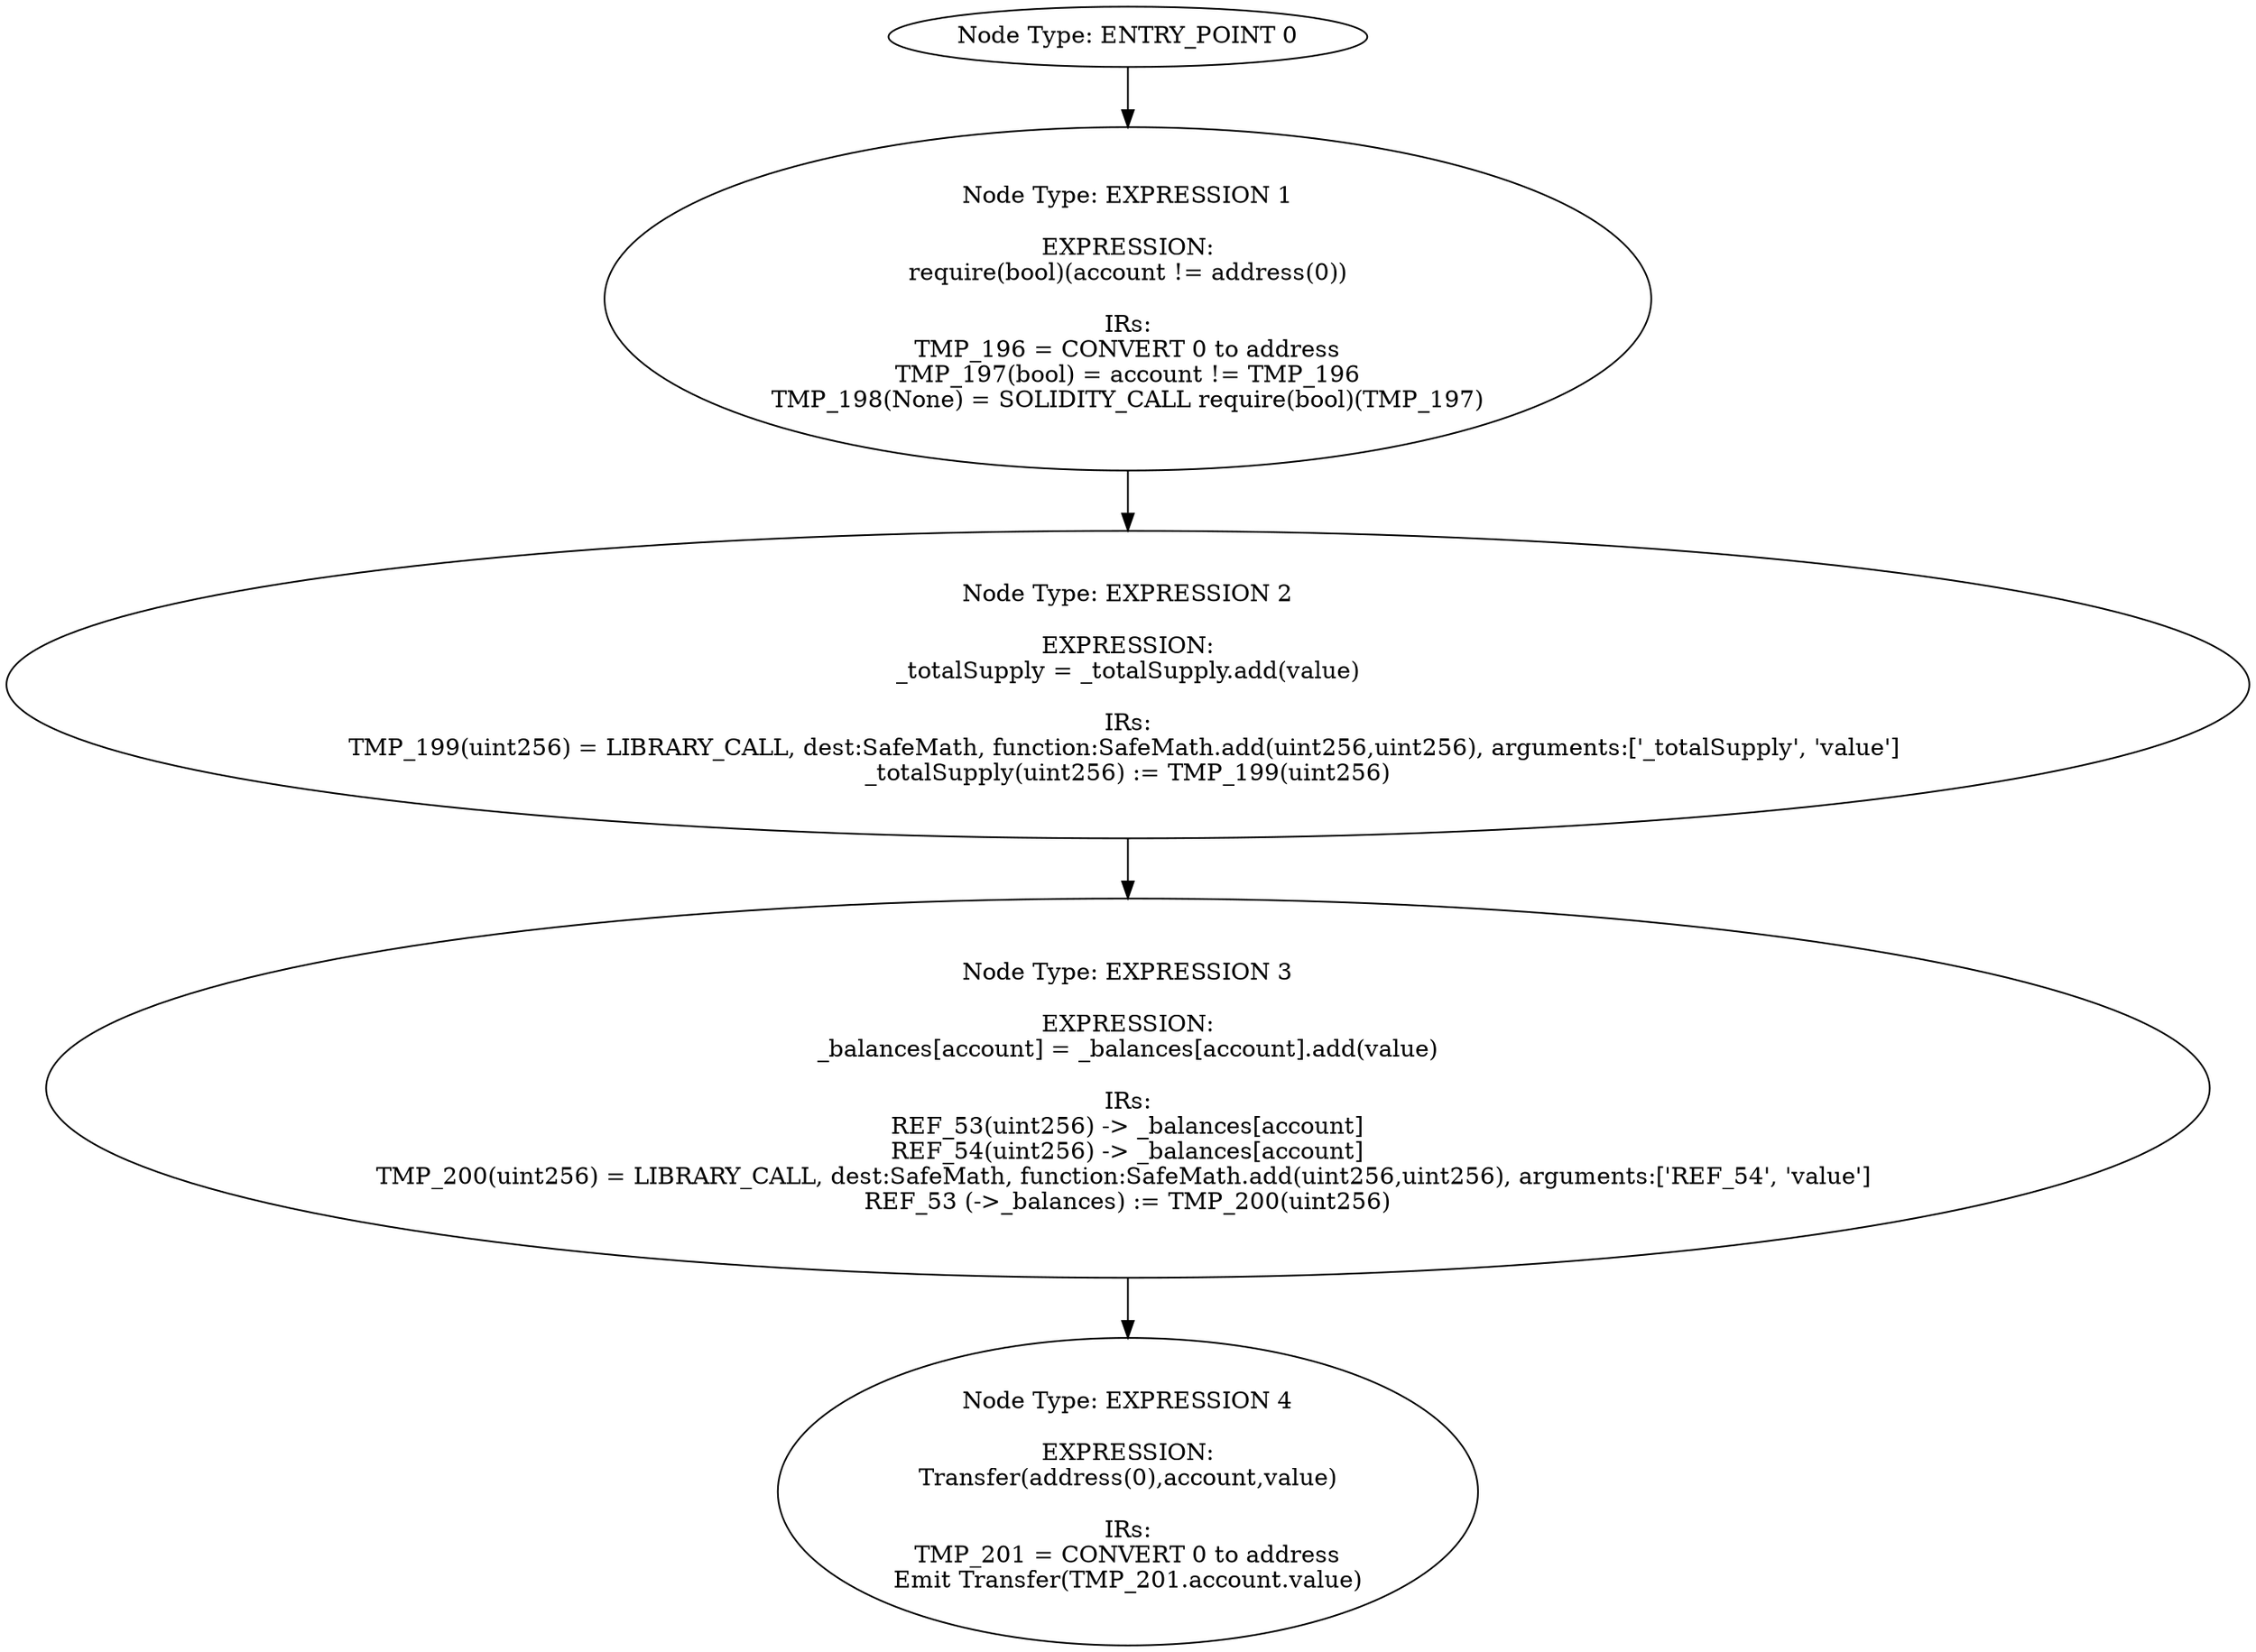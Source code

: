 digraph{
0[label="Node Type: ENTRY_POINT 0
"];
0->1;
1[label="Node Type: EXPRESSION 1

EXPRESSION:
require(bool)(account != address(0))

IRs:
TMP_196 = CONVERT 0 to address
TMP_197(bool) = account != TMP_196
TMP_198(None) = SOLIDITY_CALL require(bool)(TMP_197)"];
1->2;
2[label="Node Type: EXPRESSION 2

EXPRESSION:
_totalSupply = _totalSupply.add(value)

IRs:
TMP_199(uint256) = LIBRARY_CALL, dest:SafeMath, function:SafeMath.add(uint256,uint256), arguments:['_totalSupply', 'value'] 
_totalSupply(uint256) := TMP_199(uint256)"];
2->3;
3[label="Node Type: EXPRESSION 3

EXPRESSION:
_balances[account] = _balances[account].add(value)

IRs:
REF_53(uint256) -> _balances[account]
REF_54(uint256) -> _balances[account]
TMP_200(uint256) = LIBRARY_CALL, dest:SafeMath, function:SafeMath.add(uint256,uint256), arguments:['REF_54', 'value'] 
REF_53 (->_balances) := TMP_200(uint256)"];
3->4;
4[label="Node Type: EXPRESSION 4

EXPRESSION:
Transfer(address(0),account,value)

IRs:
TMP_201 = CONVERT 0 to address
Emit Transfer(TMP_201.account.value)"];
}
